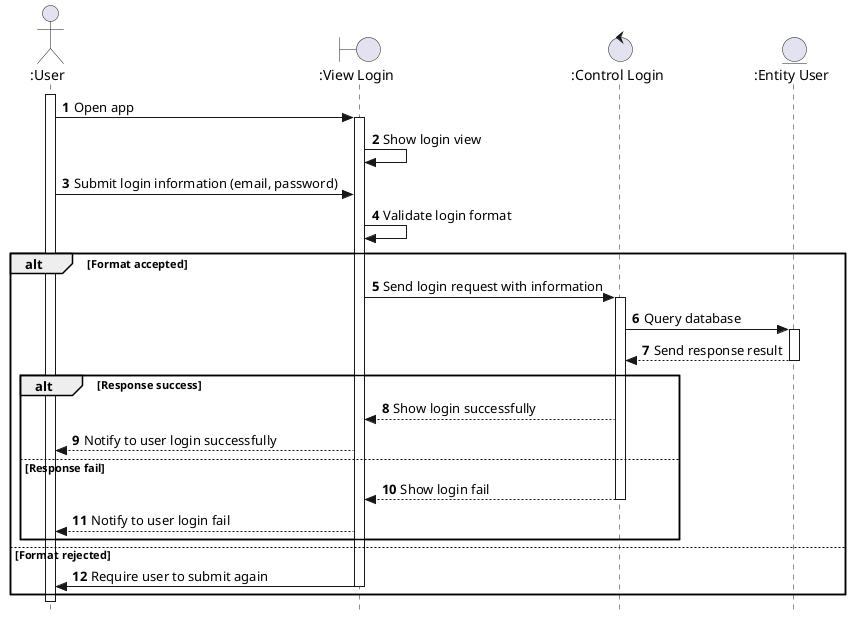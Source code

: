 @startuml

actor ":User" as User
boundary ":View Login" as ClientApp
control ":Control Login" as Control
entity ":Entity User" as Entity
autonumber

activate User
User -> ClientApp: Open app
activate ClientApp
ClientApp -> ClientApp: Show login view
User -> ClientApp: Submit login information (email, password)
ClientApp -> ClientApp: Validate login format
alt Format accepted
  ClientApp -> Control: Send login request with information
  activate Control
  Control -> Entity: Query database
  activate Entity
  Entity --> Control: Send response result
  deactivate Entity
  alt Response success
    Control --> ClientApp: Show login successfully
    ClientApp --> User: Notify to user login successfully
  else Response fail
    Control --> ClientApp: Show login fail
    deactivate Control
    ClientApp --> User: Notify to user login fail
  end

else Format rejected
  ClientApp -> User: Require user to submit again
  deactivate ClientApp
end
deactivate User
skinparam style strictuml

@enduml
